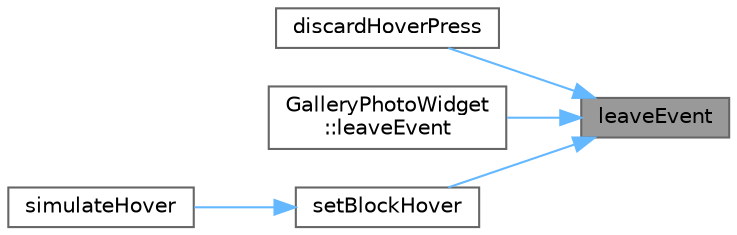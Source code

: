 digraph "leaveEvent"
{
 // LATEX_PDF_SIZE
  bgcolor="transparent";
  edge [fontname=Helvetica,fontsize=10,labelfontname=Helvetica,labelfontsize=10];
  node [fontname=Helvetica,fontsize=10,shape=box,height=0.2,width=0.4];
  rankdir="RL";
  Node1 [id="Node000001",label="leaveEvent",height=0.2,width=0.4,color="gray40", fillcolor="grey60", style="filled", fontcolor="black",tooltip="鼠标离开事件"];
  Node1 -> Node2 [id="edge1_Node000001_Node000002",dir="back",color="steelblue1",style="solid",tooltip=" "];
  Node2 [id="Node000002",label="discardHoverPress",height=0.2,width=0.4,color="grey40", fillcolor="white", style="filled",URL="$class_interactive_button_base.html#a2305ba027b63917e3e42f881fb41a7a5",tooltip="取消悬浮和按下状态"];
  Node1 -> Node3 [id="edge2_Node000001_Node000003",dir="back",color="steelblue1",style="solid",tooltip=" "];
  Node3 [id="Node000003",label="GalleryPhotoWidget\l::leaveEvent",height=0.2,width=0.4,color="grey40", fillcolor="white", style="filled",URL="$class_gallery_photo_widget.html#a5389554336d47de8a8249cf2aaf682a2",tooltip="鼠标离开事件，恢复标题颜色和阴影"];
  Node1 -> Node4 [id="edge3_Node000001_Node000004",dir="back",color="steelblue1",style="solid",tooltip=" "];
  Node4 [id="Node000004",label="setBlockHover",height=0.2,width=0.4,color="grey40", fillcolor="white", style="filled",URL="$class_interactive_button_base.html#a48b47bae39bb66fac8d303d374197f8c",tooltip="设置是否屏蔽悬浮效果"];
  Node4 -> Node5 [id="edge4_Node000004_Node000005",dir="back",color="steelblue1",style="solid",tooltip=" "];
  Node5 [id="Node000005",label="simulateHover",height=0.2,width=0.4,color="grey40", fillcolor="white", style="filled",URL="$class_interactive_button_base.html#a4f1950a9b78331a1cce8846ac293d508",tooltip="模拟悬浮状态"];
}
